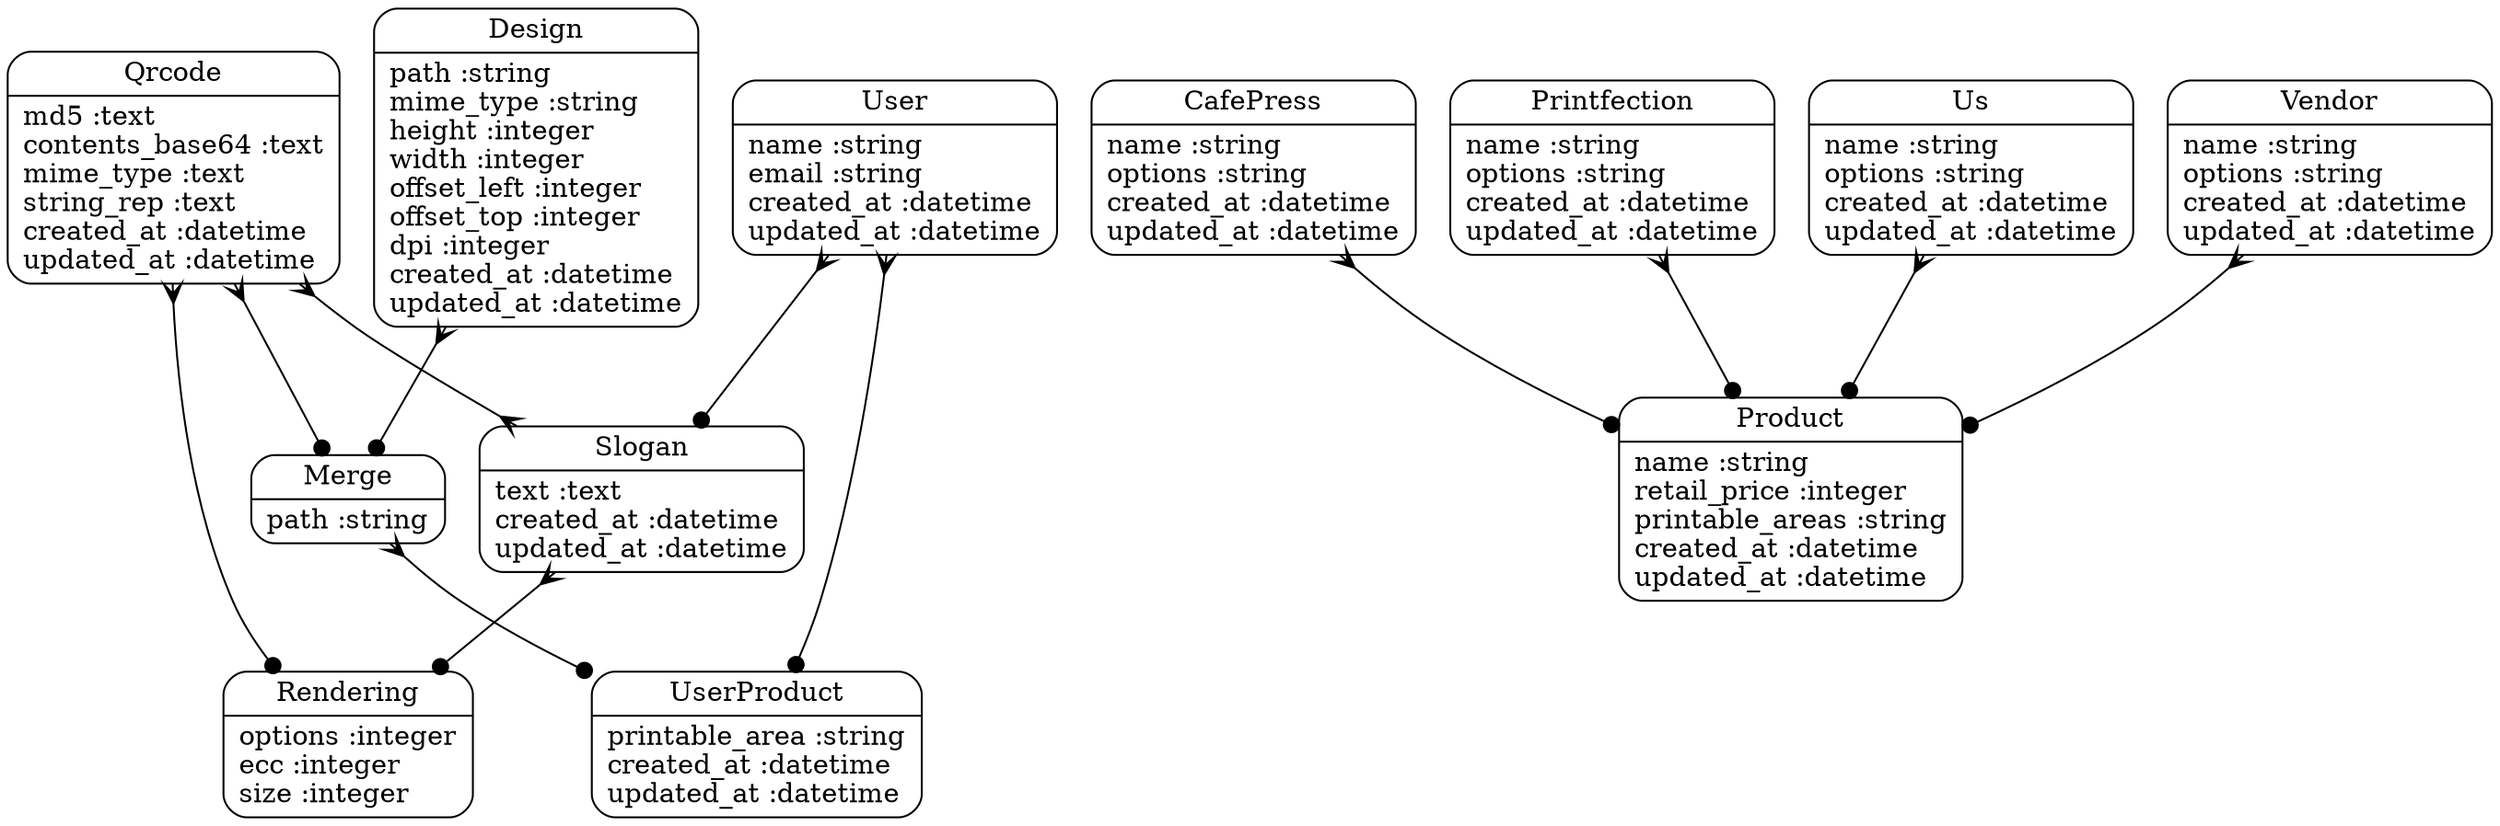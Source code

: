 digraph models_diagram {
	graph[overlap=false, splines=true]
	"Design" [shape=Mrecord, label="{Design|path :string\lmime_type :string\lheight :integer\lwidth :integer\loffset_left :integer\loffset_top :integer\ldpi :integer\lcreated_at :datetime\lupdated_at :datetime\l}"]
	"Merge" [shape=Mrecord, label="{Merge|path :string\l}"]
	"Product" [shape=Mrecord, label="{Product|name :string\lretail_price :integer\lprintable_areas :string\lcreated_at :datetime\lupdated_at :datetime\l}"]
	"Qrcode" [shape=Mrecord, label="{Qrcode|md5 :text\lcontents_base64 :text\lmime_type :text\lstring_rep :text\lcreated_at :datetime\lupdated_at :datetime\l}"]
	"Rendering" [shape=Mrecord, label="{Rendering|options :integer\lecc :integer\lsize :integer\l}"]
	"Slogan" [shape=Mrecord, label="{Slogan|text :text\lcreated_at :datetime\lupdated_at :datetime\l}"]
	"User" [shape=Mrecord, label="{User|name :string\lemail :string\lcreated_at :datetime\lupdated_at :datetime\l}"]
	"UserProduct" [shape=Mrecord, label="{UserProduct|printable_area :string\lcreated_at :datetime\lupdated_at :datetime\l}"]
	"CafePress" [shape=Mrecord, label="{CafePress|name :string\loptions :string\lcreated_at :datetime\lupdated_at :datetime\l}"]
	"Printfection" [shape=Mrecord, label="{Printfection|name :string\loptions :string\lcreated_at :datetime\lupdated_at :datetime\l}"]
	"Us" [shape=Mrecord, label="{Us|name :string\loptions :string\lcreated_at :datetime\lupdated_at :datetime\l}"]
	"Vendor" [shape=Mrecord, label="{Vendor|name :string\loptions :string\lcreated_at :datetime\lupdated_at :datetime\l}"]
	"Design" -> "Merge" [arrowtail=crow, arrowhead=dot, dir=both]
	"Merge" -> "UserProduct" [arrowtail=crow, arrowhead=dot, dir=both]
	"Qrcode" -> "Merge" [arrowtail=crow, arrowhead=dot, dir=both]
	"Qrcode" -> "Slogan" [arrowtail=crow, arrowhead=crow, dir=both]
	"Qrcode" -> "Rendering" [arrowtail=crow, arrowhead=dot, dir=both]
	"Slogan" -> "Rendering" [arrowtail=crow, arrowhead=dot, dir=both]
	"User" -> "UserProduct" [arrowtail=crow, arrowhead=dot, dir=both]
	"User" -> "Slogan" [arrowtail=crow, arrowhead=dot, dir=both]
	"CafePress" -> "Product" [arrowtail=crow, arrowhead=dot, dir=both]
	"Printfection" -> "Product" [arrowtail=crow, arrowhead=dot, dir=both]
	"Us" -> "Product" [arrowtail=crow, arrowhead=dot, dir=both]
	"Vendor" -> "Product" [arrowtail=crow, arrowhead=dot, dir=both]
}
